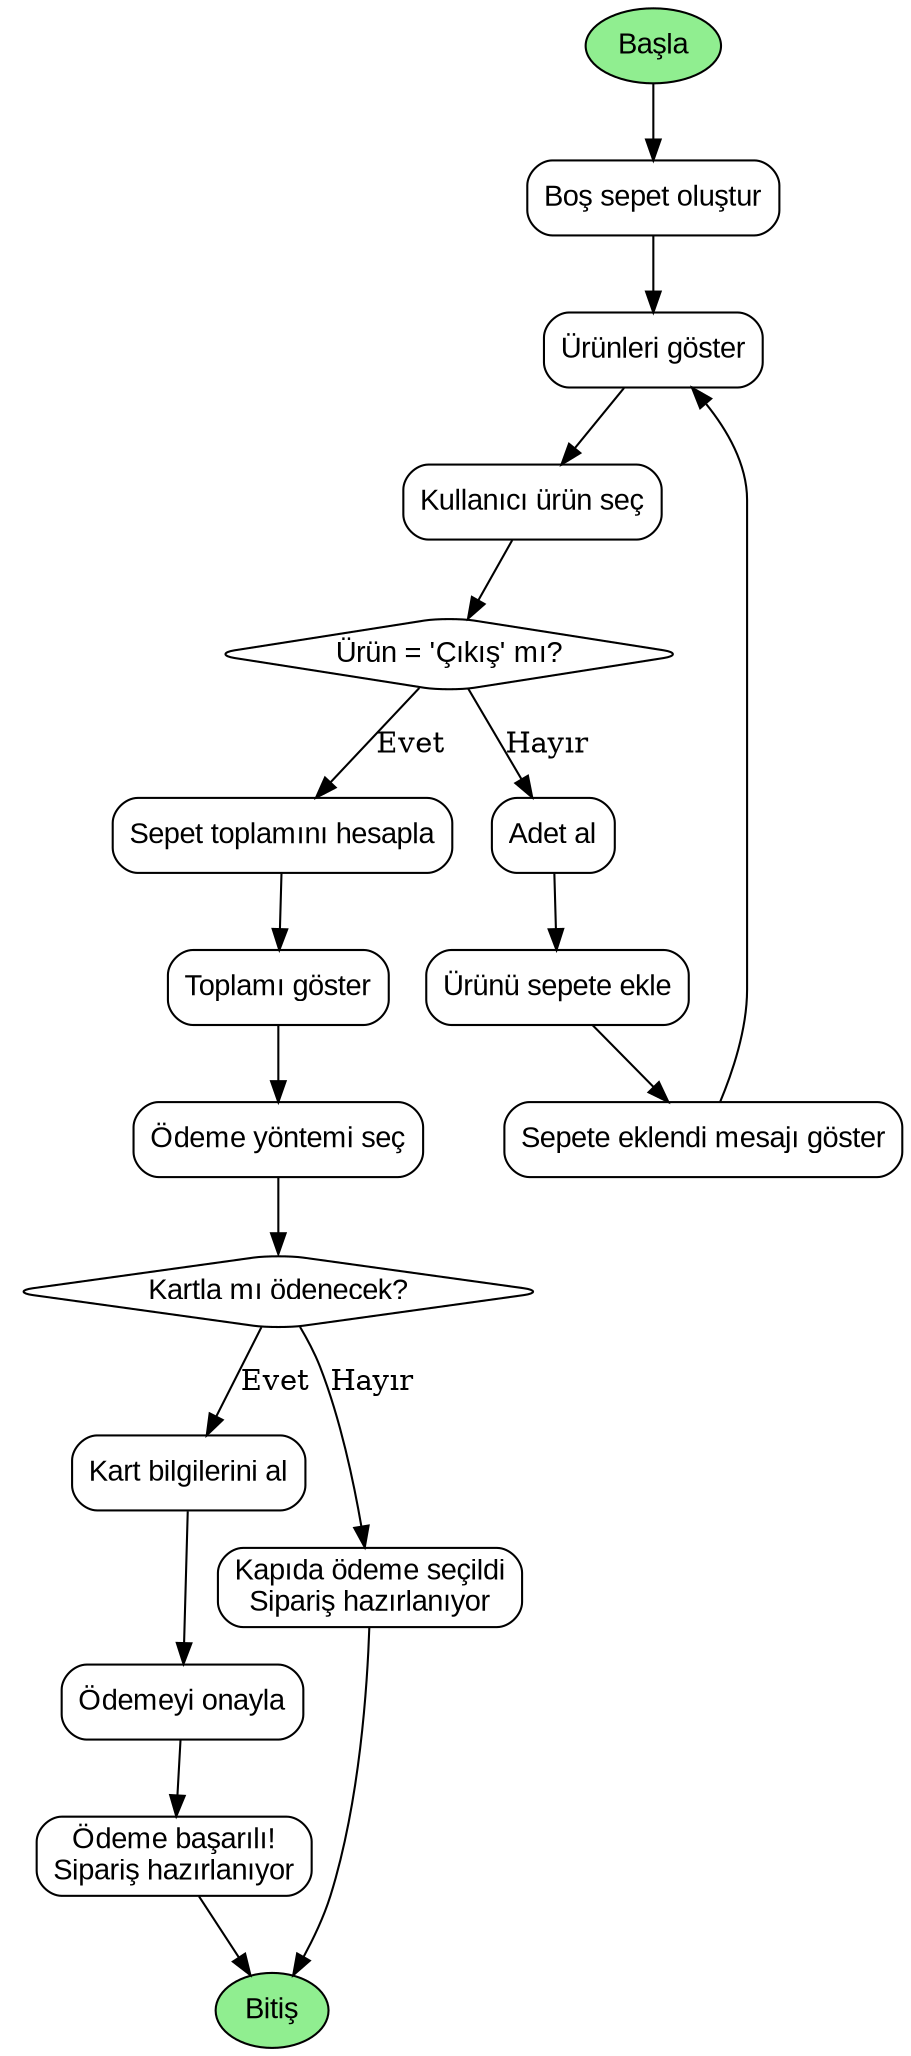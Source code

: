 digraph Online_Alisveris_Sepeti {
    rankdir=TB;
    node [shape=rectangle, style=rounded, fontname="Arial"];

    Start [label="Başla", shape=ellipse, style=filled, fillcolor=lightgreen];
    CreateCart [label="Boş sepet oluştur"];
    ShowProducts [label="Ürünleri göster"];
    SelectProduct [label="Kullanıcı ürün seç"];
    CheckExit [label="Ürün = 'Çıkış' mı?", shape=diamond];
    GetQuantity [label="Adet al"];
    AddToCart [label="Ürünü sepete ekle"];
    ShowAdded [label="Sepete eklendi mesajı göster"];
    CalculateTotal [label="Sepet toplamını hesapla"];
    ShowTotal [label="Toplamı göster"];
    ChoosePayment [label="Ödeme yöntemi seç"];
    CheckPayment [label="Kartla mı ödenecek?", shape=diamond];
    GetCardInfo [label="Kart bilgilerini al"];
    ConfirmPayment [label="Ödemeyi onayla"];
    PaymentSuccess [label="Ödeme başarılı!\nSipariş hazırlanıyor"];
    CashOnDelivery [label="Kapıda ödeme seçildi\nSipariş hazırlanıyor"];
    End [label="Bitiş", shape=ellipse, style=filled, fillcolor=lightgreen];

    // Akış bağlantıları
    Start -> CreateCart -> ShowProducts -> SelectProduct -> CheckExit;
    CheckExit -> GetQuantity [label="Hayır"];
    CheckExit -> CalculateTotal [label="Evet"];
    GetQuantity -> AddToCart -> ShowAdded -> ShowProducts;
    CalculateTotal -> ShowTotal -> ChoosePayment -> CheckPayment;
    CheckPayment -> GetCardInfo [label="Evet"];
    GetCardInfo -> ConfirmPayment -> PaymentSuccess -> End;
    CheckPayment -> CashOnDelivery [label="Hayır"];
    CashOnDelivery -> End;
}
